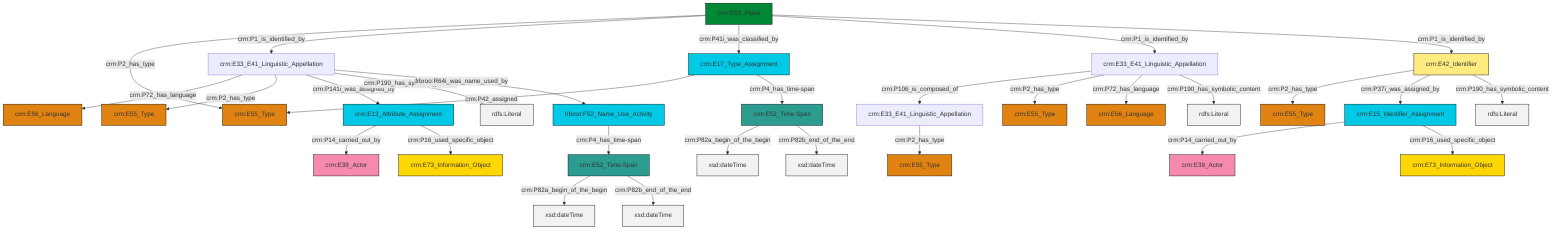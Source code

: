 graph TD
classDef Literal fill:#f2f2f2,stroke:#000000;
classDef CRM_Entity fill:#FFFFFF,stroke:#000000;
classDef Temporal_Entity fill:#00C9E6, stroke:#000000;
classDef Type fill:#E18312, stroke:#000000;
classDef Time-Span fill:#2C9C91, stroke:#000000;
classDef Appellation fill:#FFEB7F, stroke:#000000;
classDef Place fill:#008836, stroke:#000000;
classDef Persistent_Item fill:#B266B2, stroke:#000000;
classDef Conceptual_Object fill:#FFD700, stroke:#000000;
classDef Physical_Thing fill:#D2B48C, stroke:#000000;
classDef Actor fill:#f58aad, stroke:#000000;
classDef PC_Classes fill:#4ce600, stroke:#000000;
classDef Multi fill:#cccccc,stroke:#000000;

0["crm:E53_Place"]:::Place -->|crm:P2_has_type| 1["crm:E55_Type"]:::Type
10["crm:E33_E41_Linguistic_Appellation"]:::Default -->|crm:P2_has_type| 11["crm:E55_Type"]:::Type
14["crm:E15_Identifier_Assignment"]:::Temporal_Entity -->|crm:P14_carried_out_by| 15["crm:E39_Actor"]:::Actor
20["crm:E17_Type_Assignment"]:::Temporal_Entity -->|crm:P42_assigned| 1["crm:E55_Type"]:::Type
2["crm:E13_Attribute_Assignment"]:::Temporal_Entity -->|crm:P14_carried_out_by| 22["crm:E39_Actor"]:::Actor
26["crm:E33_E41_Linguistic_Appellation"]:::Default -->|crm:P106_is_composed_of| 10["crm:E33_E41_Linguistic_Appellation"]:::Default
29["crm:E42_Identifier"]:::Appellation -->|crm:P2_has_type| 23["crm:E55_Type"]:::Type
26["crm:E33_E41_Linguistic_Appellation"]:::Default -->|crm:P2_has_type| 18["crm:E55_Type"]:::Type
0["crm:E53_Place"]:::Place -->|crm:P1_is_identified_by| 30["crm:E33_E41_Linguistic_Appellation"]:::Default
20["crm:E17_Type_Assignment"]:::Temporal_Entity -->|crm:P4_has_time-span| 27["crm:E52_Time-Span"]:::Time-Span
26["crm:E33_E41_Linguistic_Appellation"]:::Default -->|crm:P72_has_language| 6["crm:E56_Language"]:::Type
2["crm:E13_Attribute_Assignment"]:::Temporal_Entity -->|crm:P16_used_specific_object| 8["crm:E73_Information_Object"]:::Conceptual_Object
4["crm:E52_Time-Span"]:::Time-Span -->|crm:P82a_begin_of_the_begin| 31[xsd:dateTime]:::Literal
4["crm:E52_Time-Span"]:::Time-Span -->|crm:P82b_end_of_the_end| 32[xsd:dateTime]:::Literal
26["crm:E33_E41_Linguistic_Appellation"]:::Default -->|crm:P190_has_symbolic_content| 34[rdfs:Literal]:::Literal
30["crm:E33_E41_Linguistic_Appellation"]:::Default -->|crm:P72_has_language| 16["crm:E56_Language"]:::Type
30["crm:E33_E41_Linguistic_Appellation"]:::Default -->|crm:P2_has_type| 37["crm:E55_Type"]:::Type
12["frbroo:F52_Name_Use_Activity"]:::Temporal_Entity -->|crm:P4_has_time-span| 4["crm:E52_Time-Span"]:::Time-Span
27["crm:E52_Time-Span"]:::Time-Span -->|crm:P82a_begin_of_the_begin| 39[xsd:dateTime]:::Literal
27["crm:E52_Time-Span"]:::Time-Span -->|crm:P82b_end_of_the_end| 40[xsd:dateTime]:::Literal
30["crm:E33_E41_Linguistic_Appellation"]:::Default -->|crm:P141i_was_assigned_by| 2["crm:E13_Attribute_Assignment"]:::Temporal_Entity
0["crm:E53_Place"]:::Place -->|crm:P41i_was_classified_by| 20["crm:E17_Type_Assignment"]:::Temporal_Entity
14["crm:E15_Identifier_Assignment"]:::Temporal_Entity -->|crm:P16_used_specific_object| 44["crm:E73_Information_Object"]:::Conceptual_Object
0["crm:E53_Place"]:::Place -->|crm:P1_is_identified_by| 26["crm:E33_E41_Linguistic_Appellation"]:::Default
30["crm:E33_E41_Linguistic_Appellation"]:::Default -->|crm:P190_has_symbolic_content| 48[rdfs:Literal]:::Literal
0["crm:E53_Place"]:::Place -->|crm:P1_is_identified_by| 29["crm:E42_Identifier"]:::Appellation
29["crm:E42_Identifier"]:::Appellation -->|crm:P37i_was_assigned_by| 14["crm:E15_Identifier_Assignment"]:::Temporal_Entity
30["crm:E33_E41_Linguistic_Appellation"]:::Default -->|frbroo:R64i_was_name_used_by| 12["frbroo:F52_Name_Use_Activity"]:::Temporal_Entity
29["crm:E42_Identifier"]:::Appellation -->|crm:P190_has_symbolic_content| 51[rdfs:Literal]:::Literal